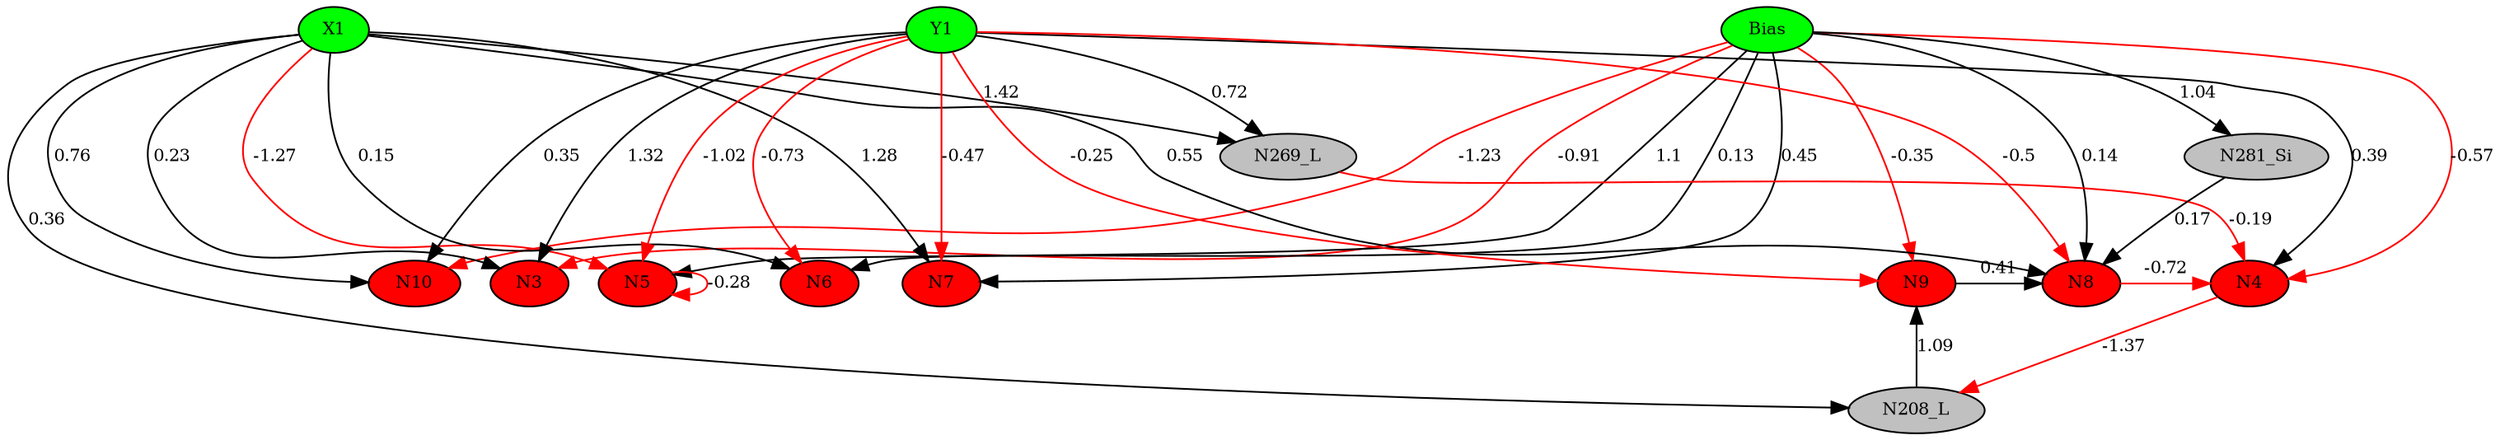 digraph g { 
N0 [shape=ellipse, label=Bias,fontsize=10,height=0.1,width=0.1,style=filled,fillcolor=green]
N1[shape=ellipse label=X1,fontsize=10,height=0.1,width=0.1,style=filled,fillcolor=green]
N2[shape=ellipse label=Y1,fontsize=10,height=0.1,width=0.1,style=filled,fillcolor=green]
N3[shape=ellipse,fontsize = 10, height = 0.1, width = 0.1, style = filled, fillcolor = red]
N4[shape=ellipse,fontsize = 10, height = 0.1, width = 0.1, style = filled, fillcolor = red]
N5[shape=ellipse,fontsize = 10, height = 0.1, width = 0.1, style = filled, fillcolor = red]
N6[shape=ellipse,fontsize = 10, height = 0.1, width = 0.1, style = filled, fillcolor = red]
N7[shape=ellipse,fontsize = 10, height = 0.1, width = 0.1, style = filled, fillcolor = red]
N8[shape=ellipse,fontsize = 10, height = 0.1, width = 0.1, style = filled, fillcolor = red]
N9[shape=ellipse,fontsize = 10, height = 0.1, width = 0.1, style = filled, fillcolor = red]
N10[shape=ellipse,fontsize = 10, height = 0.1, width = 0.1, style = filled, fillcolor = red]
N208[shape=ellipse, label=N208_L,fontsize=10,height=0.1,width=0.1,style=filled,fillcolor=gray]
N269[shape=ellipse, label=N269_L,fontsize=10,height=0.1,width=0.1,style=filled,fillcolor=gray]
N281[shape=ellipse, label=N281_Si,fontsize=10,height=0.1,width=0.1,style=filled,fillcolor=gray]
N0 -> N3 [color=red] [arrowType=inv][ label=-0.91,fontsize=10]
N1 -> N3 [color=black] [ label=0.23,fontsize=10]
N2 -> N3 [color=black] [ label=1.32,fontsize=10]
N0 -> N4 [color=red] [arrowType=inv][ label=-0.57,fontsize=10]
N2 -> N4 [color=black] [ label=0.39,fontsize=10]
N0 -> N5 [color=black] [ label=1.1,fontsize=10]
N1 -> N5 [color=red] [arrowType=inv][ label=-1.27,fontsize=10]
N2 -> N5 [color=red] [arrowType=inv][ label=-1.02,fontsize=10]
N0 -> N6 [color=black] [ label=0.13,fontsize=10]
N1 -> N6 [color=black] [ label=0.15,fontsize=10]
N2 -> N6 [color=red] [arrowType=inv][ label=-0.73,fontsize=10]
N0 -> N7 [color=black] [ label=0.45,fontsize=10]
N1 -> N7 [color=black] [ label=1.28,fontsize=10]
N2 -> N7 [color=red] [arrowType=inv][ label=-0.47,fontsize=10]
N0 -> N8 [color=black] [ label=0.14,fontsize=10]
N1 -> N8 [color=black] [ label=0.55,fontsize=10]
N2 -> N8 [color=red] [arrowType=inv][ label=-0.5,fontsize=10]
N0 -> N9 [color=red] [arrowType=inv][ label=-0.35,fontsize=10]
N2 -> N9 [color=red] [arrowType=inv][ label=-0.25,fontsize=10]
N0 -> N10 [color=red] [arrowType=inv][ label=-1.23,fontsize=10]
N1 -> N10 [color=black] [ label=0.76,fontsize=10]
N2 -> N10 [color=black] [ label=0.35,fontsize=10]
N8 -> N4 [color=red] [arrowType=inv][ label=-0.72,fontsize=10]
N9 -> N8 [color=black] [ label=0.41,fontsize=10]
N1 -> N208 [color=black] [ label=0.36,fontsize=10]
N208 -> N9 [color=black] [ label=1.09,fontsize=10]
N4 -> N208 [color=red] [arrowType=inv][ label=-1.37,fontsize=10]
N5 -> N5 [color=red] [arrowType=inv][ label=-0.28,fontsize=10]
N1 -> N269 [color=black] [ label=1.42,fontsize=10]
N269 -> N4 [color=red] [arrowType=inv][ label=-0.19,fontsize=10]
N0 -> N281 [color=black] [ label=1.04,fontsize=10]
N281 -> N8 [color=black] [ label=0.17,fontsize=10]
N2 -> N269 [color=black] [ label=0.72,fontsize=10]
 { rank=same; 
N3
N4
N5
N6
N7
N8
N9
N10
 } 
 { rank=same; 
N1 ->N2 ->N0 [style=invis]
 } 
}
